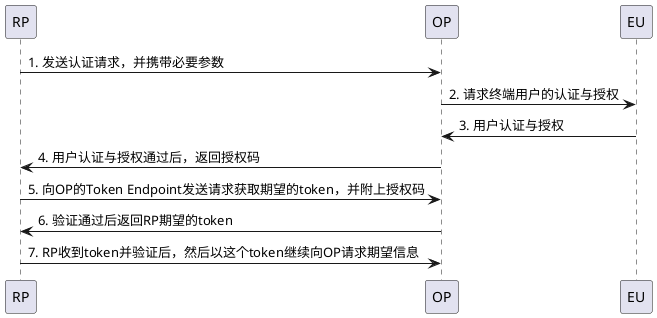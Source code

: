 @startuml oidc_authorization_code_flow

RP -> OP: 1. 发送认证请求，并携带必要参数
OP -> EU: 2. 请求终端用户的认证与授权
EU -> OP: 3. 用户认证与授权
OP -> RP: 4. 用户认证与授权通过后，返回授权码
RP -> OP: 5. 向OP的Token Endpoint发送请求获取期望的token，并附上授权码
OP -> RP: 6. 验证通过后返回RP期望的token
RP -> OP: 7. RP收到token并验证后，然后以这个token继续向OP请求期望信息

@enduml